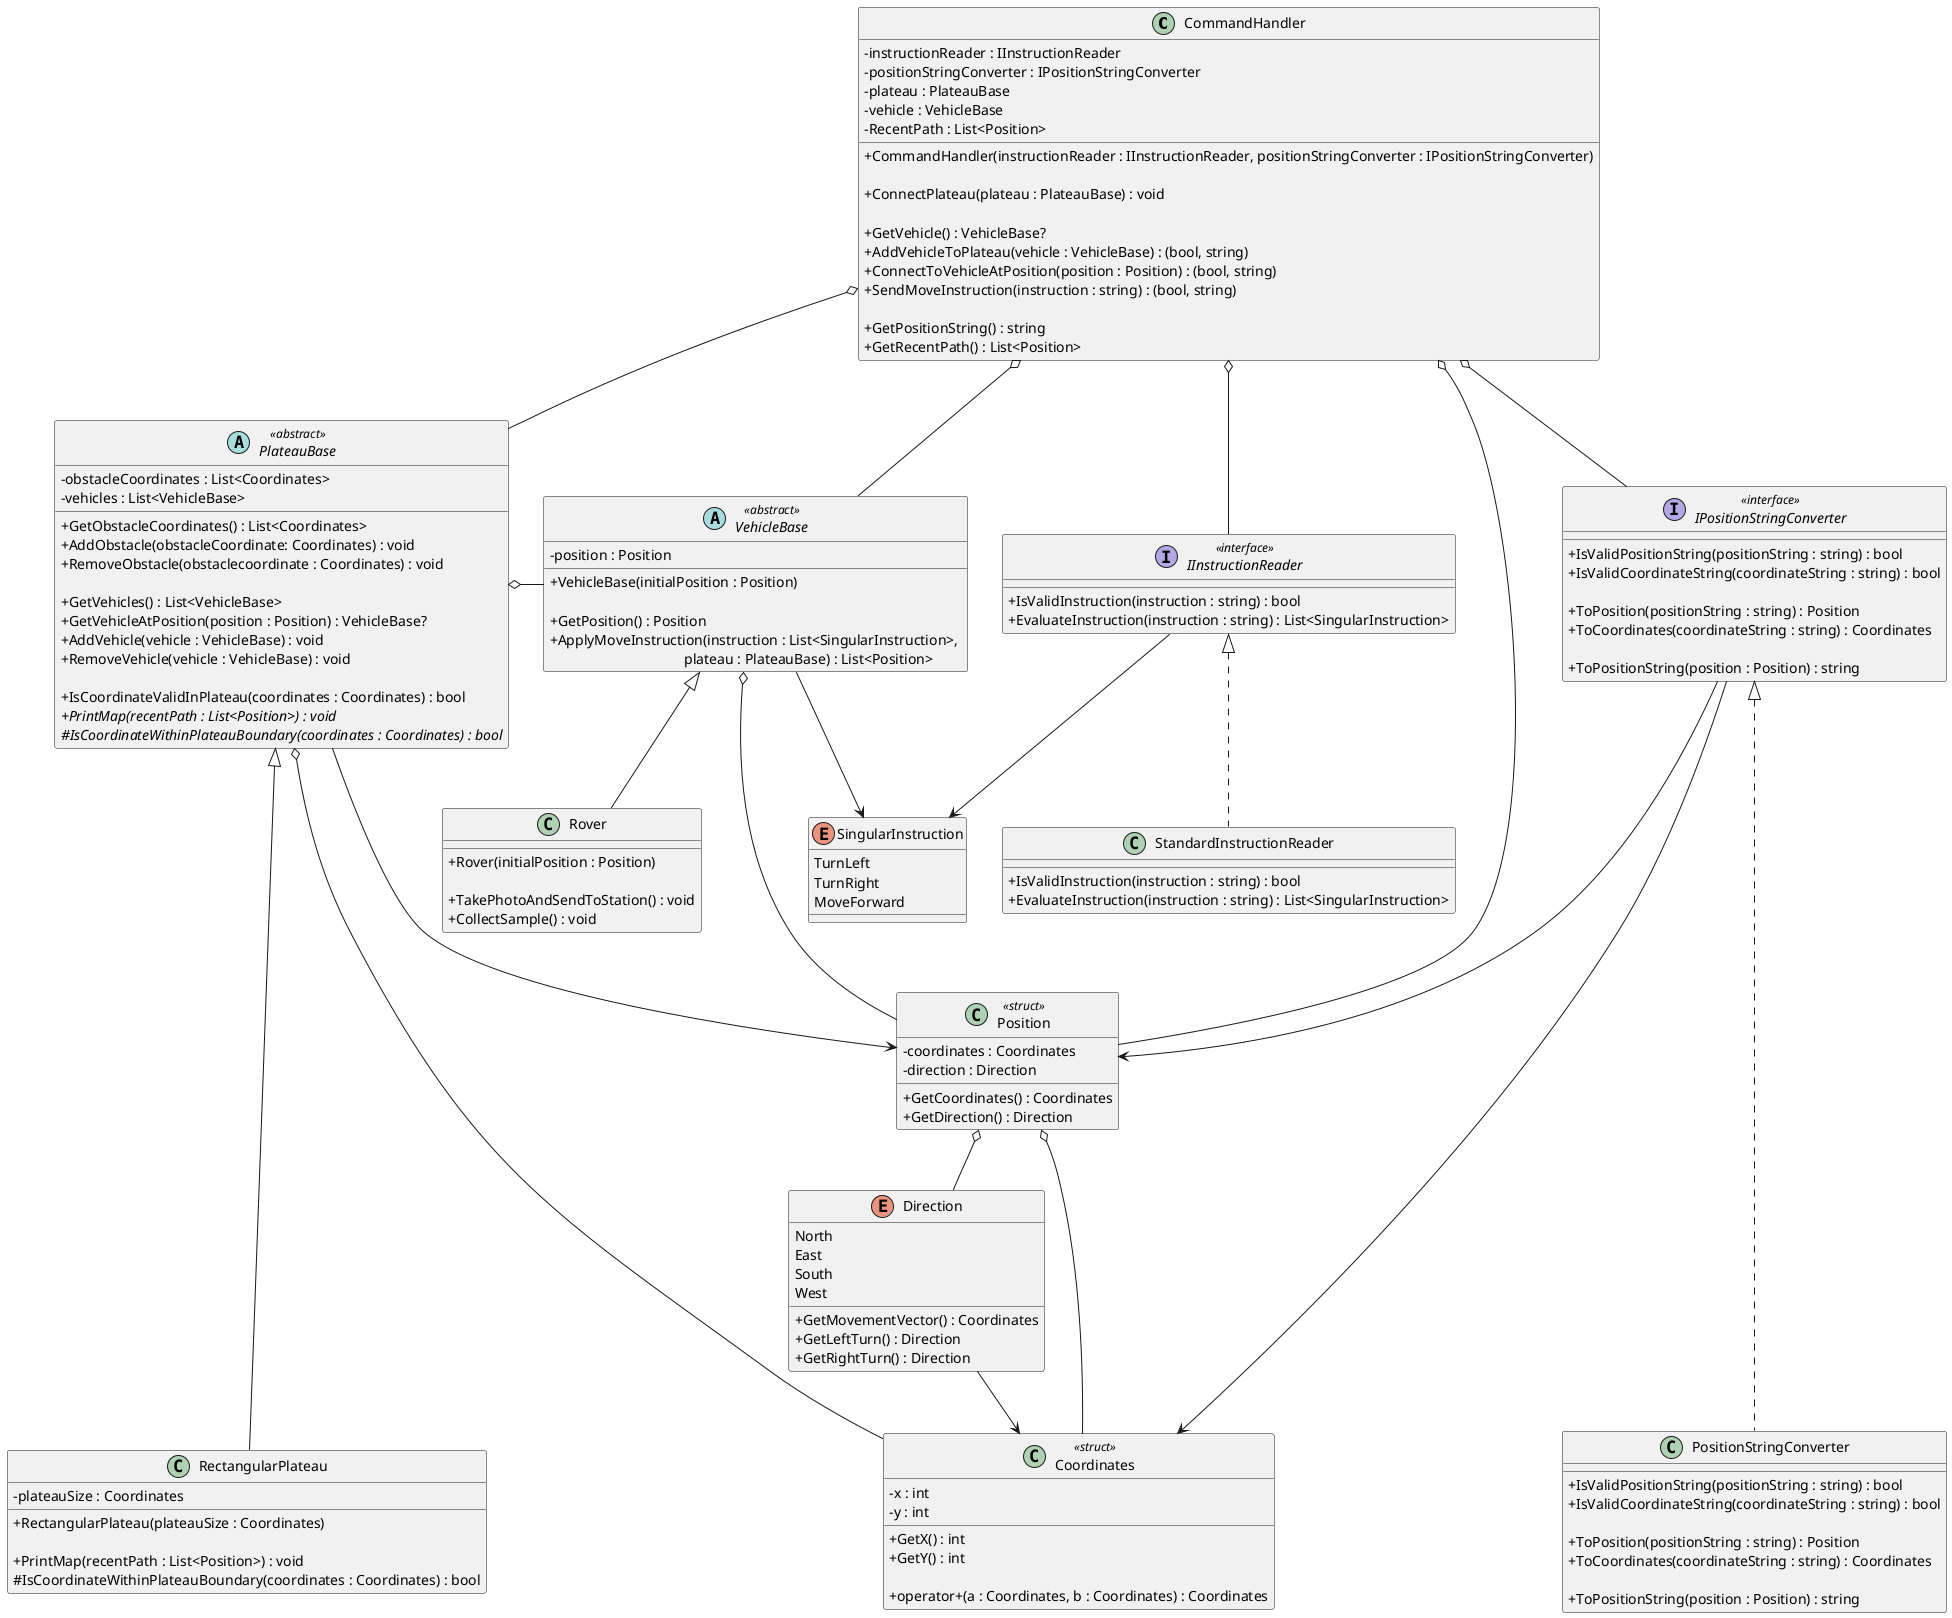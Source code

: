 @startuml "Mars Rover Challenge"
skinparam classAttributeIconSize 0

class CommandHandler
{
  - instructionReader : IInstructionReader
  - positionStringConverter : IPositionStringConverter
  - plateau : PlateauBase
  - vehicle : VehicleBase
  - RecentPath : List<Position>

  + CommandHandler(instructionReader : IInstructionReader, positionStringConverter : IPositionStringConverter)
  
  + ConnectPlateau(plateau : PlateauBase) : void

  + GetVehicle() : VehicleBase?
  + AddVehicleToPlateau(vehicle : VehicleBase) : (bool, string)
  + ConnectToVehicleAtPosition(position : Position) : (bool, string)
  + SendMoveInstruction(instruction : string) : (bool, string)

  + GetPositionString() : string
  + GetRecentPath() : List<Position>
}

interface IInstructionReader <<interface>>
{
  + IsValidInstruction(instruction : string) : bool
  + EvaluateInstruction(instruction : string) : List<SingularInstruction>
}

enum SingularInstruction
{
  TurnLeft
  TurnRight
  MoveForward
}

class StandardInstructionReader
{
  + IsValidInstruction(instruction : string) : bool
  + EvaluateInstruction(instruction : string) : List<SingularInstruction>
}

abstract PlateauBase <<abstract>>
{
  - obstacleCoordinates : List<Coordinates>
  - vehicles : List<VehicleBase>

  + GetObstacleCoordinates() : List<Coordinates>
  + AddObstacle(obstacleCoordinate: Coordinates) : void
  + RemoveObstacle(obstaclecoordinate : Coordinates) : void

  + GetVehicles() : List<VehicleBase>
  + GetVehicleAtPosition(position : Position) : VehicleBase?
  + AddVehicle(vehicle : VehicleBase) : void
  + RemoveVehicle(vehicle : VehicleBase) : void

   + IsCoordinateValidInPlateau(coordinates : Coordinates) : bool
  {abstract} + PrintMap(recentPath : List<Position>) : void
  {abstract} # IsCoordinateWithinPlateauBoundary(coordinates : Coordinates) : bool
}

class RectangularPlateau
{
  - plateauSize : Coordinates

  + RectangularPlateau(plateauSize : Coordinates)

  + PrintMap(recentPath : List<Position>) : void
  # IsCoordinateWithinPlateauBoundary(coordinates : Coordinates) : bool
}

class Coordinates <<struct>>
{
  - x : int
  - y : int

  + GetX() : int
  + GetY() : int

  + operator+(a : Coordinates, b : Coordinates) : Coordinates
}

enum Direction
{
  North
  East
  South
  West

  + GetMovementVector() : Coordinates
  + GetLeftTurn() : Direction
  + GetRightTurn() : Direction
}

interface IPositionStringConverter <<interface>>
{
  + IsValidPositionString(positionString : string) : bool
  + IsValidCoordinateString(coordinateString : string) : bool

  + ToPosition(positionString : string) : Position
  + ToCoordinates(coordinateString : string) : Coordinates

  + ToPositionString(position : Position) : string
}

class Position <<struct>>
{
  - coordinates : Coordinates
  - direction : Direction

  + GetCoordinates() : Coordinates
  + GetDirection() : Direction
}

class PositionStringConverter
{
  + IsValidPositionString(positionString : string) : bool
  + IsValidCoordinateString(coordinateString : string) : bool

  + ToPosition(positionString : string) : Position
  + ToCoordinates(coordinateString : string) : Coordinates

  + ToPositionString(position : Position) : string
}

class Rover
{
  + Rover(initialPosition : Position)

  + TakePhotoAndSendToStation() : void
  + CollectSample() : void
}

abstract VehicleBase <<abstract>>
{
  - position : Position

  + VehicleBase(initialPosition : Position)

  + GetPosition() : Position
  + ApplyMoveInstruction(instruction : List<SingularInstruction>, \n\
                                     plateau : PlateauBase) : List<Position>
}

CommandHandler o-- IInstructionReader
CommandHandler o-- IPositionStringConverter
CommandHandler o-- PlateauBase
CommandHandler o-- VehicleBase
CommandHandler o---- Position

IInstructionReader --> SingularInstruction
IInstructionReader <|.. StandardInstructionReader 

VehicleBase <|-- Rover
VehicleBase --> SingularInstruction
VehicleBase o--- Position

IPositionStringConverter <|..... PositionStringConverter
IPositionStringConverter ---> Position
IPositionStringConverter ---> Coordinates

PlateauBase <|----- RectangularPlateau
PlateauBase --> Position
PlateauBase o-- Coordinates
PlateauBase o- VehicleBase

Direction --> Coordinates 

Position o-- Direction
Position o-- Coordinates

@enduml